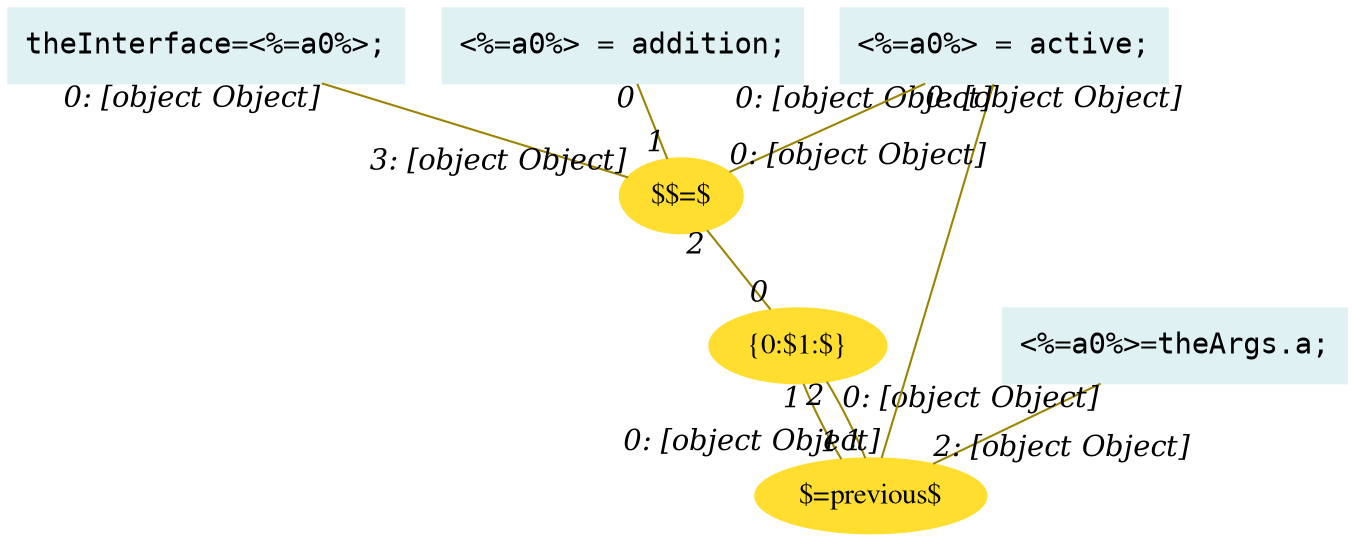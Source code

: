 digraph g{node_8086 [shape="ellipse", style="filled", color="#ffde2f", fontname="Times", label="$=previous$" ]
node_8106 [shape="ellipse", style="filled", color="#ffde2f", fontname="Times", label="{0:$1:$}" ]
node_8107 [shape="ellipse", style="filled", color="#ffde2f", fontname="Times", label="$$=$" ]
node_8132 [shape="box", style="filled", color="#dff1f2", fontname="Courier", label="<%=a0%>=theArgs.a;
" ]
node_8134 [shape="box", style="filled", color="#dff1f2", fontname="Courier", label="theInterface=<%=a0%>;
" ]
node_8143 [shape="box", style="filled", color="#dff1f2", fontname="Courier", label="<%=a0%> = active;
" ]
node_8149 [shape="box", style="filled", color="#dff1f2", fontname="Courier", label="<%=a0%> = addition;
" ]
node_8107 -> node_8106 [dir=none, arrowHead=none, fontname="Times-Italic", arrowsize=1, color="#9d8400", label="",  headlabel="0", taillabel="2" ]
node_8132 -> node_8086 [dir=none, arrowHead=none, fontname="Times-Italic", arrowsize=1, color="#9d8400", label="",  headlabel="2: [object Object]", taillabel="0: [object Object]" ]
node_8143 -> node_8086 [dir=none, arrowHead=none, fontname="Times-Italic", arrowsize=1, color="#9d8400", label="",  headlabel="0: [object Object]", taillabel="0: [object Object]" ]
node_8106 -> node_8086 [dir=none, arrowHead=none, fontname="Times-Italic", arrowsize=1, color="#9d8400", label="",  headlabel="1", taillabel="1" ]
node_8106 -> node_8086 [dir=none, arrowHead=none, fontname="Times-Italic", arrowsize=1, color="#9d8400", label="",  headlabel="1", taillabel="2" ]
node_8143 -> node_8107 [dir=none, arrowHead=none, fontname="Times-Italic", arrowsize=1, color="#9d8400", label="",  headlabel="0: [object Object]", taillabel="0: [object Object]" ]
node_8134 -> node_8107 [dir=none, arrowHead=none, fontname="Times-Italic", arrowsize=1, color="#9d8400", label="",  headlabel="3: [object Object]", taillabel="0: [object Object]" ]
node_8149 -> node_8107 [dir=none, arrowHead=none, fontname="Times-Italic", arrowsize=1, color="#9d8400", label="",  headlabel="1", taillabel="0" ]
}